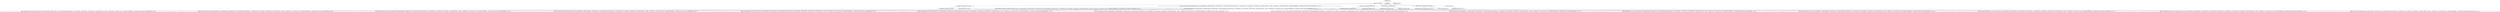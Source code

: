 digraph "&lt;clinit&gt;" {  
"2329" [label = <(METHOD,&lt;clinit&gt;)> ]
"2330" [label = <(BLOCK,&lt;empty&gt;,&lt;empty&gt;)> ]
"2331" [label = <(&lt;operator&gt;.assignment,boolean filtertrace = true)<SUB>83</SUB>> ]
"2332" [label = <(IDENTIFIER,filtertrace,boolean filtertrace = true)<SUB>83</SUB>> ]
"2333" [label = <(LITERAL,true,boolean filtertrace = true)<SUB>83</SUB>> ]
"2334" [label = <(&lt;operator&gt;.assignment,String[] DEFAULT_TRACE_FILTERS = new String[] { &quot;junit.framework.TestCase&quot;, &quot;junit.framework.TestResult&quot;, &quot;junit.framework.TestSuite&quot;, // don't filter AssertionFailure\012&quot;junit.framework.Assert.&quot;, &quot;junit.swingui.TestRunner&quot;, &quot;junit.awtui.TestRunner&quot;, &quot;junit.textui.TestRunner&quot;, &quot;java.lang.reflect.Method.invoke(&quot;, &quot;sun.reflect.&quot;, &quot;org.apache.tools.ant.&quot;, // JUnit 4 support:\012&quot;org.junit.&quot;, &quot;junit.framework.JUnit4TestAdapter&quot;, // See wrapListener for reason:\012&quot;Caused by: java.lang.AssertionError&quot;, &quot; more&quot; })<SUB>97</SUB>> ]
"2335" [label = <(IDENTIFIER,DEFAULT_TRACE_FILTERS,String[] DEFAULT_TRACE_FILTERS = new String[] { &quot;junit.framework.TestCase&quot;, &quot;junit.framework.TestResult&quot;, &quot;junit.framework.TestSuite&quot;, // don't filter AssertionFailure\012&quot;junit.framework.Assert.&quot;, &quot;junit.swingui.TestRunner&quot;, &quot;junit.awtui.TestRunner&quot;, &quot;junit.textui.TestRunner&quot;, &quot;java.lang.reflect.Method.invoke(&quot;, &quot;sun.reflect.&quot;, &quot;org.apache.tools.ant.&quot;, // JUnit 4 support:\012&quot;org.junit.&quot;, &quot;junit.framework.JUnit4TestAdapter&quot;, // See wrapListener for reason:\012&quot;Caused by: java.lang.AssertionError&quot;, &quot; more&quot; })<SUB>97</SUB>> ]
"2336" [label = <(&lt;operator&gt;.arrayInitializer,new String[] { &quot;junit.framework.TestCase&quot;, &quot;junit.framework.TestResult&quot;, &quot;junit.framework.TestSuite&quot;, // don't filter AssertionFailure\012&quot;junit.framework.Assert.&quot;, &quot;junit.swingui.TestRunner&quot;, &quot;junit.awtui.TestRunner&quot;, &quot;junit.textui.TestRunner&quot;, &quot;java.lang.reflect.Method.invoke(&quot;, &quot;sun.reflect.&quot;, &quot;org.apache.tools.ant.&quot;, // JUnit 4 support:\012&quot;org.junit.&quot;, &quot;junit.framework.JUnit4TestAdapter&quot;, // See wrapListener for reason:\012&quot;Caused by: java.lang.AssertionError&quot;, &quot; more&quot; })<SUB>97</SUB>> ]
"2337" [label = <(LITERAL,&quot;junit.framework.TestCase&quot;,new String[] { &quot;junit.framework.TestCase&quot;, &quot;junit.framework.TestResult&quot;, &quot;junit.framework.TestSuite&quot;, // don't filter AssertionFailure\012&quot;junit.framework.Assert.&quot;, &quot;junit.swingui.TestRunner&quot;, &quot;junit.awtui.TestRunner&quot;, &quot;junit.textui.TestRunner&quot;, &quot;java.lang.reflect.Method.invoke(&quot;, &quot;sun.reflect.&quot;, &quot;org.apache.tools.ant.&quot;, // JUnit 4 support:\012&quot;org.junit.&quot;, &quot;junit.framework.JUnit4TestAdapter&quot;, // See wrapListener for reason:\012&quot;Caused by: java.lang.AssertionError&quot;, &quot; more&quot; })<SUB>98</SUB>> ]
"2338" [label = <(LITERAL,&quot;junit.framework.TestResult&quot;,new String[] { &quot;junit.framework.TestCase&quot;, &quot;junit.framework.TestResult&quot;, &quot;junit.framework.TestSuite&quot;, // don't filter AssertionFailure\012&quot;junit.framework.Assert.&quot;, &quot;junit.swingui.TestRunner&quot;, &quot;junit.awtui.TestRunner&quot;, &quot;junit.textui.TestRunner&quot;, &quot;java.lang.reflect.Method.invoke(&quot;, &quot;sun.reflect.&quot;, &quot;org.apache.tools.ant.&quot;, // JUnit 4 support:\012&quot;org.junit.&quot;, &quot;junit.framework.JUnit4TestAdapter&quot;, // See wrapListener for reason:\012&quot;Caused by: java.lang.AssertionError&quot;, &quot; more&quot; })<SUB>99</SUB>> ]
"2339" [label = <(LITERAL,&quot;junit.framework.TestSuite&quot;,new String[] { &quot;junit.framework.TestCase&quot;, &quot;junit.framework.TestResult&quot;, &quot;junit.framework.TestSuite&quot;, // don't filter AssertionFailure\012&quot;junit.framework.Assert.&quot;, &quot;junit.swingui.TestRunner&quot;, &quot;junit.awtui.TestRunner&quot;, &quot;junit.textui.TestRunner&quot;, &quot;java.lang.reflect.Method.invoke(&quot;, &quot;sun.reflect.&quot;, &quot;org.apache.tools.ant.&quot;, // JUnit 4 support:\012&quot;org.junit.&quot;, &quot;junit.framework.JUnit4TestAdapter&quot;, // See wrapListener for reason:\012&quot;Caused by: java.lang.AssertionError&quot;, &quot; more&quot; })<SUB>100</SUB>> ]
"2340" [label = <(LITERAL,// don't filter AssertionFailure\012&quot;junit.framework.Assert.&quot;,new String[] { &quot;junit.framework.TestCase&quot;, &quot;junit.framework.TestResult&quot;, &quot;junit.framework.TestSuite&quot;, // don't filter AssertionFailure\012&quot;junit.framework.Assert.&quot;, &quot;junit.swingui.TestRunner&quot;, &quot;junit.awtui.TestRunner&quot;, &quot;junit.textui.TestRunner&quot;, &quot;java.lang.reflect.Method.invoke(&quot;, &quot;sun.reflect.&quot;, &quot;org.apache.tools.ant.&quot;, // JUnit 4 support:\012&quot;org.junit.&quot;, &quot;junit.framework.JUnit4TestAdapter&quot;, // See wrapListener for reason:\012&quot;Caused by: java.lang.AssertionError&quot;, &quot; more&quot; })<SUB>101</SUB>> ]
"2341" [label = <(LITERAL,&quot;junit.swingui.TestRunner&quot;,new String[] { &quot;junit.framework.TestCase&quot;, &quot;junit.framework.TestResult&quot;, &quot;junit.framework.TestSuite&quot;, // don't filter AssertionFailure\012&quot;junit.framework.Assert.&quot;, &quot;junit.swingui.TestRunner&quot;, &quot;junit.awtui.TestRunner&quot;, &quot;junit.textui.TestRunner&quot;, &quot;java.lang.reflect.Method.invoke(&quot;, &quot;sun.reflect.&quot;, &quot;org.apache.tools.ant.&quot;, // JUnit 4 support:\012&quot;org.junit.&quot;, &quot;junit.framework.JUnit4TestAdapter&quot;, // See wrapListener for reason:\012&quot;Caused by: java.lang.AssertionError&quot;, &quot; more&quot; })<SUB>102</SUB>> ]
"2342" [label = <(LITERAL,&quot;junit.awtui.TestRunner&quot;,new String[] { &quot;junit.framework.TestCase&quot;, &quot;junit.framework.TestResult&quot;, &quot;junit.framework.TestSuite&quot;, // don't filter AssertionFailure\012&quot;junit.framework.Assert.&quot;, &quot;junit.swingui.TestRunner&quot;, &quot;junit.awtui.TestRunner&quot;, &quot;junit.textui.TestRunner&quot;, &quot;java.lang.reflect.Method.invoke(&quot;, &quot;sun.reflect.&quot;, &quot;org.apache.tools.ant.&quot;, // JUnit 4 support:\012&quot;org.junit.&quot;, &quot;junit.framework.JUnit4TestAdapter&quot;, // See wrapListener for reason:\012&quot;Caused by: java.lang.AssertionError&quot;, &quot; more&quot; })<SUB>103</SUB>> ]
"2343" [label = <(LITERAL,&quot;junit.textui.TestRunner&quot;,new String[] { &quot;junit.framework.TestCase&quot;, &quot;junit.framework.TestResult&quot;, &quot;junit.framework.TestSuite&quot;, // don't filter AssertionFailure\012&quot;junit.framework.Assert.&quot;, &quot;junit.swingui.TestRunner&quot;, &quot;junit.awtui.TestRunner&quot;, &quot;junit.textui.TestRunner&quot;, &quot;java.lang.reflect.Method.invoke(&quot;, &quot;sun.reflect.&quot;, &quot;org.apache.tools.ant.&quot;, // JUnit 4 support:\012&quot;org.junit.&quot;, &quot;junit.framework.JUnit4TestAdapter&quot;, // See wrapListener for reason:\012&quot;Caused by: java.lang.AssertionError&quot;, &quot; more&quot; })<SUB>104</SUB>> ]
"2344" [label = <(LITERAL,&quot;java.lang.reflect.Method.invoke(&quot;,new String[] { &quot;junit.framework.TestCase&quot;, &quot;junit.framework.TestResult&quot;, &quot;junit.framework.TestSuite&quot;, // don't filter AssertionFailure\012&quot;junit.framework.Assert.&quot;, &quot;junit.swingui.TestRunner&quot;, &quot;junit.awtui.TestRunner&quot;, &quot;junit.textui.TestRunner&quot;, &quot;java.lang.reflect.Method.invoke(&quot;, &quot;sun.reflect.&quot;, &quot;org.apache.tools.ant.&quot;, // JUnit 4 support:\012&quot;org.junit.&quot;, &quot;junit.framework.JUnit4TestAdapter&quot;, // See wrapListener for reason:\012&quot;Caused by: java.lang.AssertionError&quot;, &quot; more&quot; })<SUB>105</SUB>> ]
"2345" [label = <(LITERAL,&quot;sun.reflect.&quot;,new String[] { &quot;junit.framework.TestCase&quot;, &quot;junit.framework.TestResult&quot;, &quot;junit.framework.TestSuite&quot;, // don't filter AssertionFailure\012&quot;junit.framework.Assert.&quot;, &quot;junit.swingui.TestRunner&quot;, &quot;junit.awtui.TestRunner&quot;, &quot;junit.textui.TestRunner&quot;, &quot;java.lang.reflect.Method.invoke(&quot;, &quot;sun.reflect.&quot;, &quot;org.apache.tools.ant.&quot;, // JUnit 4 support:\012&quot;org.junit.&quot;, &quot;junit.framework.JUnit4TestAdapter&quot;, // See wrapListener for reason:\012&quot;Caused by: java.lang.AssertionError&quot;, &quot; more&quot; })<SUB>106</SUB>> ]
"2346" [label = <(LITERAL,&quot;org.apache.tools.ant.&quot;,new String[] { &quot;junit.framework.TestCase&quot;, &quot;junit.framework.TestResult&quot;, &quot;junit.framework.TestSuite&quot;, // don't filter AssertionFailure\012&quot;junit.framework.Assert.&quot;, &quot;junit.swingui.TestRunner&quot;, &quot;junit.awtui.TestRunner&quot;, &quot;junit.textui.TestRunner&quot;, &quot;java.lang.reflect.Method.invoke(&quot;, &quot;sun.reflect.&quot;, &quot;org.apache.tools.ant.&quot;, // JUnit 4 support:\012&quot;org.junit.&quot;, &quot;junit.framework.JUnit4TestAdapter&quot;, // See wrapListener for reason:\012&quot;Caused by: java.lang.AssertionError&quot;, &quot; more&quot; })<SUB>107</SUB>> ]
"2347" [label = <(LITERAL,// JUnit 4 support:\012&quot;org.junit.&quot;,new String[] { &quot;junit.framework.TestCase&quot;, &quot;junit.framework.TestResult&quot;, &quot;junit.framework.TestSuite&quot;, // don't filter AssertionFailure\012&quot;junit.framework.Assert.&quot;, &quot;junit.swingui.TestRunner&quot;, &quot;junit.awtui.TestRunner&quot;, &quot;junit.textui.TestRunner&quot;, &quot;java.lang.reflect.Method.invoke(&quot;, &quot;sun.reflect.&quot;, &quot;org.apache.tools.ant.&quot;, // JUnit 4 support:\012&quot;org.junit.&quot;, &quot;junit.framework.JUnit4TestAdapter&quot;, // See wrapListener for reason:\012&quot;Caused by: java.lang.AssertionError&quot;, &quot; more&quot; })<SUB>109</SUB>> ]
"2348" [label = <(LITERAL,&quot;junit.framework.JUnit4TestAdapter&quot;,new String[] { &quot;junit.framework.TestCase&quot;, &quot;junit.framework.TestResult&quot;, &quot;junit.framework.TestSuite&quot;, // don't filter AssertionFailure\012&quot;junit.framework.Assert.&quot;, &quot;junit.swingui.TestRunner&quot;, &quot;junit.awtui.TestRunner&quot;, &quot;junit.textui.TestRunner&quot;, &quot;java.lang.reflect.Method.invoke(&quot;, &quot;sun.reflect.&quot;, &quot;org.apache.tools.ant.&quot;, // JUnit 4 support:\012&quot;org.junit.&quot;, &quot;junit.framework.JUnit4TestAdapter&quot;, // See wrapListener for reason:\012&quot;Caused by: java.lang.AssertionError&quot;, &quot; more&quot; })<SUB>110</SUB>> ]
"2349" [label = <(LITERAL,// See wrapListener for reason:\012&quot;Caused by: java.lang.AssertionError&quot;,new String[] { &quot;junit.framework.TestCase&quot;, &quot;junit.framework.TestResult&quot;, &quot;junit.framework.TestSuite&quot;, // don't filter AssertionFailure\012&quot;junit.framework.Assert.&quot;, &quot;junit.swingui.TestRunner&quot;, &quot;junit.awtui.TestRunner&quot;, &quot;junit.textui.TestRunner&quot;, &quot;java.lang.reflect.Method.invoke(&quot;, &quot;sun.reflect.&quot;, &quot;org.apache.tools.ant.&quot;, // JUnit 4 support:\012&quot;org.junit.&quot;, &quot;junit.framework.JUnit4TestAdapter&quot;, // See wrapListener for reason:\012&quot;Caused by: java.lang.AssertionError&quot;, &quot; more&quot; })<SUB>112</SUB>> ]
"2350" [label = <(LITERAL,&quot; more&quot;,new String[] { &quot;junit.framework.TestCase&quot;, &quot;junit.framework.TestResult&quot;, &quot;junit.framework.TestSuite&quot;, // don't filter AssertionFailure\012&quot;junit.framework.Assert.&quot;, &quot;junit.swingui.TestRunner&quot;, &quot;junit.awtui.TestRunner&quot;, &quot;junit.textui.TestRunner&quot;, &quot;java.lang.reflect.Method.invoke(&quot;, &quot;sun.reflect.&quot;, &quot;org.apache.tools.ant.&quot;, // JUnit 4 support:\012&quot;org.junit.&quot;, &quot;junit.framework.JUnit4TestAdapter&quot;, // See wrapListener for reason:\012&quot;Caused by: java.lang.AssertionError&quot;, &quot; more&quot; })<SUB>113</SUB>> ]
"2351" [label = <(&lt;operator&gt;.assignment,boolean multipleTests = false)<SUB>147</SUB>> ]
"2352" [label = <(IDENTIFIER,multipleTests,boolean multipleTests = false)<SUB>147</SUB>> ]
"2353" [label = <(LITERAL,false,boolean multipleTests = false)<SUB>147</SUB>> ]
"2354" [label = <(&lt;operator&gt;.assignment,String crashFile = null)<SUB>162</SUB>> ]
"2355" [label = <(IDENTIFIER,crashFile,String crashFile = null)<SUB>162</SUB>> ]
"2356" [label = <(LITERAL,null,String crashFile = null)<SUB>162</SUB>> ]
"2357" [label = <(&lt;operator&gt;.assignment,Vector fromCmdLine = new Vector())<SUB>776</SUB>> ]
"2358" [label = <(IDENTIFIER,fromCmdLine,Vector fromCmdLine = new Vector())<SUB>776</SUB>> ]
"2359" [label = <(&lt;operator&gt;.alloc,new Vector())<SUB>776</SUB>> ]
"2360" [label = <(&lt;init&gt;,new Vector())<SUB>776</SUB>> ]
"55" [label = <(IDENTIFIER,fromCmdLine,new Vector())<SUB>776</SUB>> ]
"2361" [label = <(MODIFIER,STATIC)> ]
"2362" [label = <(METHOD_RETURN,void)> ]
  "2329" -> "2330" 
  "2329" -> "2361" 
  "2329" -> "2362" 
  "2330" -> "2331" 
  "2330" -> "2334" 
  "2330" -> "2351" 
  "2330" -> "2354" 
  "2330" -> "2357" 
  "2330" -> "2360" 
  "2331" -> "2332" 
  "2331" -> "2333" 
  "2334" -> "2335" 
  "2334" -> "2336" 
  "2336" -> "2337" 
  "2336" -> "2338" 
  "2336" -> "2339" 
  "2336" -> "2340" 
  "2336" -> "2341" 
  "2336" -> "2342" 
  "2336" -> "2343" 
  "2336" -> "2344" 
  "2336" -> "2345" 
  "2336" -> "2346" 
  "2336" -> "2347" 
  "2336" -> "2348" 
  "2336" -> "2349" 
  "2336" -> "2350" 
  "2351" -> "2352" 
  "2351" -> "2353" 
  "2354" -> "2355" 
  "2354" -> "2356" 
  "2357" -> "2358" 
  "2357" -> "2359" 
  "2360" -> "55" 
}
